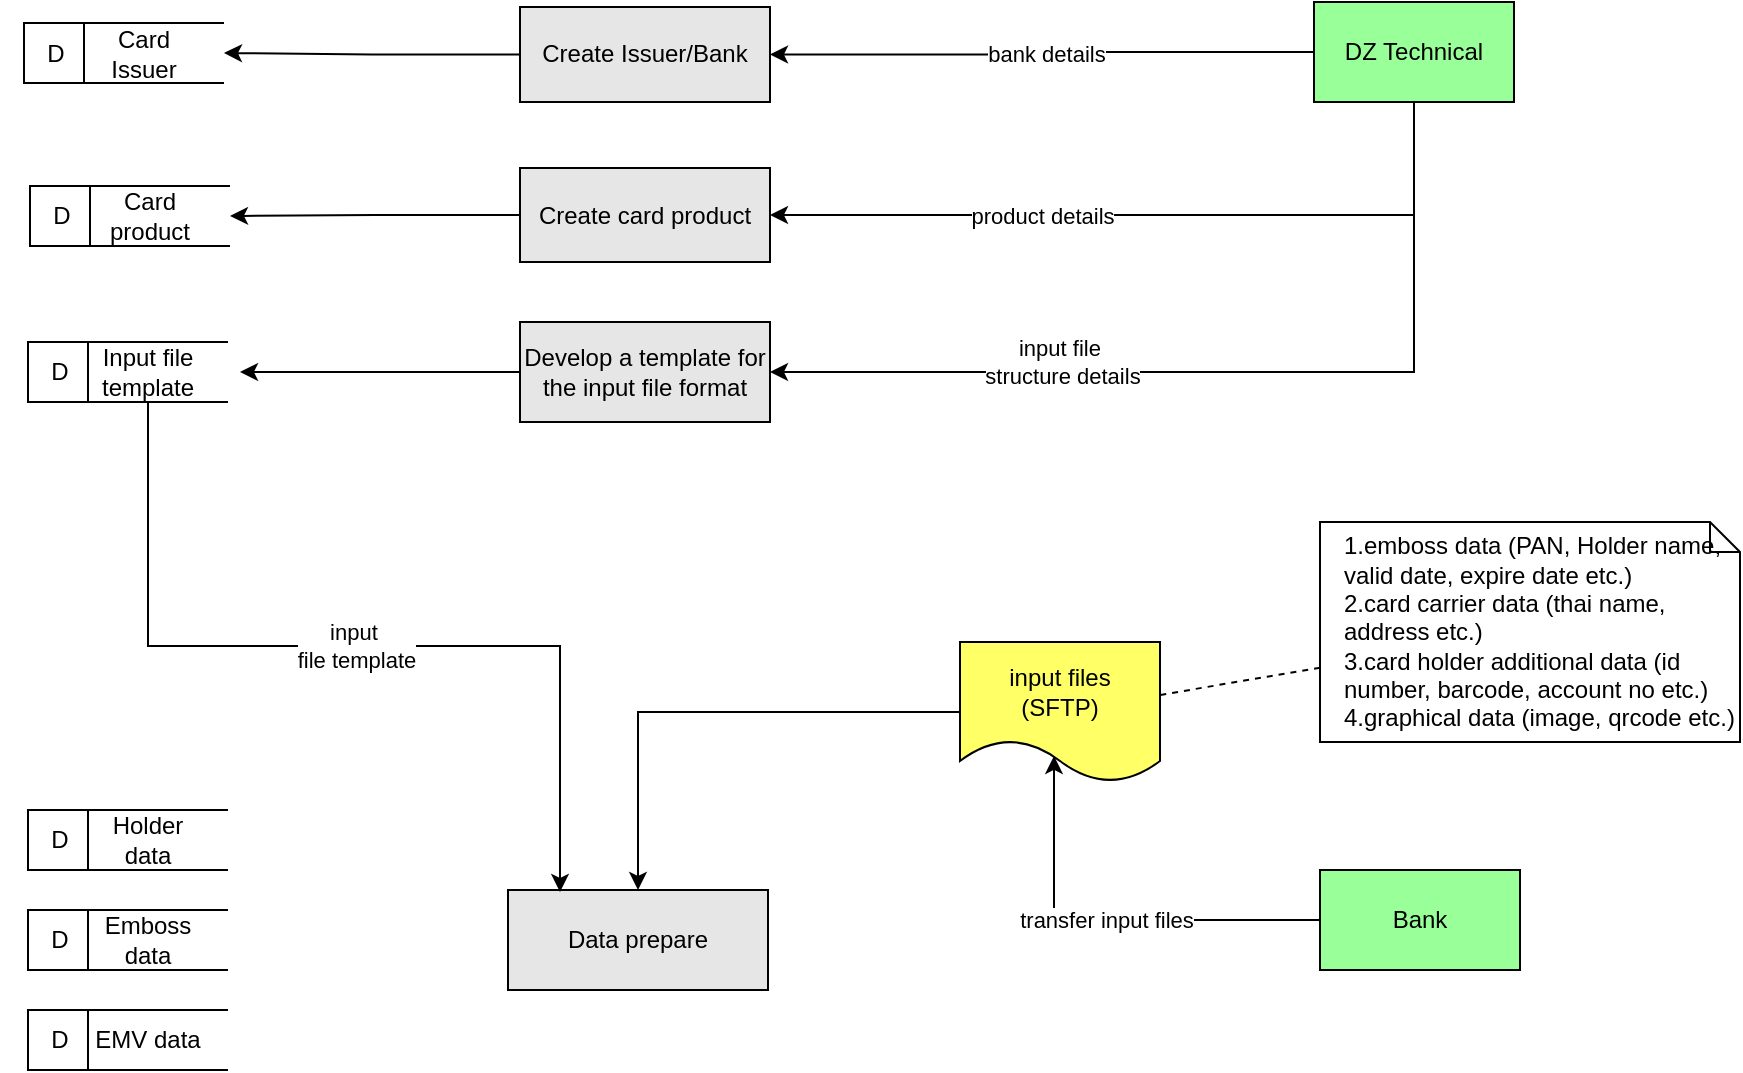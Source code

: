 <mxfile version="23.1.1" type="github" pages="3">
  <diagram name="centralize model" id="p537BfbYChEt8frvit5T">
    <mxGraphModel dx="1290" dy="1727" grid="1" gridSize="10" guides="1" tooltips="1" connect="1" arrows="1" fold="1" page="1" pageScale="1" pageWidth="827" pageHeight="1169" math="0" shadow="0">
      <root>
        <mxCell id="0" />
        <mxCell id="1" parent="0" />
        <mxCell id="7GPe_TrnNlmMUH8Qy_VO-3" value="Data prepare" style="html=1;dashed=0;whiteSpace=wrap;fillColor=#E6E6E6;" vertex="1" parent="1">
          <mxGeometry x="324" y="434" width="130" height="50" as="geometry" />
        </mxCell>
        <mxCell id="7GPe_TrnNlmMUH8Qy_VO-6" value="&lt;div&gt;1.emboss data (PAN, Holder name, valid date, expire date etc.)&lt;br&gt;&lt;/div&gt;&lt;div&gt;2.card carrier data (thai name, address etc.)&lt;br&gt;&lt;/div&gt;&lt;div&gt;3.card holder additional data (id number, barcode, account no etc.)&lt;/div&gt;&lt;div&gt;4.graphical data (image, qrcode etc.)&lt;br&gt;&lt;/div&gt;" style="shape=note;size=15;align=left;spacingLeft=10;html=1;whiteSpace=wrap;" vertex="1" parent="1">
          <mxGeometry x="730" y="250" width="210" height="110" as="geometry" />
        </mxCell>
        <mxCell id="7GPe_TrnNlmMUH8Qy_VO-8" value="" style="edgeStyle=none;endArrow=none;dashed=1;html=1;rounded=0;" edge="1" source="7GPe_TrnNlmMUH8Qy_VO-6" parent="1" target="7GPe_TrnNlmMUH8Qy_VO-10">
          <mxGeometry x="1" relative="1" as="geometry">
            <mxPoint x="1070" y="140" as="targetPoint" />
          </mxGeometry>
        </mxCell>
        <mxCell id="7GPe_TrnNlmMUH8Qy_VO-51" style="edgeStyle=orthogonalEdgeStyle;rounded=0;orthogonalLoop=1;jettySize=auto;html=1;" edge="1" parent="1" source="7GPe_TrnNlmMUH8Qy_VO-10" target="7GPe_TrnNlmMUH8Qy_VO-3">
          <mxGeometry relative="1" as="geometry">
            <mxPoint x="550" y="349" as="sourcePoint" />
          </mxGeometry>
        </mxCell>
        <mxCell id="7GPe_TrnNlmMUH8Qy_VO-10" value="&lt;div&gt;input files&lt;/div&gt;&lt;div&gt;(SFTP)&lt;br&gt;&lt;/div&gt;" style="shape=document;whiteSpace=wrap;html=1;boundedLbl=1;dashed=0;flipH=1;fillColor=#FFFF66;" vertex="1" parent="1">
          <mxGeometry x="550" y="310" width="100" height="70" as="geometry" />
        </mxCell>
        <mxCell id="7GPe_TrnNlmMUH8Qy_VO-17" value="" style="group" vertex="1" connectable="0" parent="1">
          <mxGeometry x="84" y="444" width="100" height="30" as="geometry" />
        </mxCell>
        <mxCell id="7GPe_TrnNlmMUH8Qy_VO-13" value="&amp;nbsp; D" style="html=1;dashed=0;whiteSpace=wrap;shape=mxgraph.dfd.dataStoreID;align=left;spacingLeft=3;points=[[0,0],[0.5,0],[1,0],[0,0.5],[1,0.5],[0,1],[0.5,1],[1,1]];" vertex="1" parent="7GPe_TrnNlmMUH8Qy_VO-17">
          <mxGeometry width="100" height="30" as="geometry" />
        </mxCell>
        <mxCell id="7GPe_TrnNlmMUH8Qy_VO-14" value="Emboss data" style="text;strokeColor=none;align=center;fillColor=none;html=1;verticalAlign=middle;whiteSpace=wrap;rounded=0;" vertex="1" parent="7GPe_TrnNlmMUH8Qy_VO-17">
          <mxGeometry x="30" width="60" height="30" as="geometry" />
        </mxCell>
        <mxCell id="7GPe_TrnNlmMUH8Qy_VO-18" value="" style="group;fillColor=#00CC00;" vertex="1" connectable="0" parent="1">
          <mxGeometry x="84" y="494" width="100" height="30" as="geometry" />
        </mxCell>
        <mxCell id="7GPe_TrnNlmMUH8Qy_VO-15" value="&amp;nbsp; D" style="html=1;dashed=0;whiteSpace=wrap;shape=mxgraph.dfd.dataStoreID;align=left;spacingLeft=3;points=[[0,0],[0.5,0],[1,0],[0,0.5],[1,0.5],[0,1],[0.5,1],[1,1]];" vertex="1" parent="7GPe_TrnNlmMUH8Qy_VO-18">
          <mxGeometry width="100" height="30" as="geometry" />
        </mxCell>
        <mxCell id="7GPe_TrnNlmMUH8Qy_VO-16" value="EMV data" style="text;strokeColor=none;align=center;fillColor=none;html=1;verticalAlign=middle;whiteSpace=wrap;rounded=0;" vertex="1" parent="7GPe_TrnNlmMUH8Qy_VO-18">
          <mxGeometry x="30" width="60" height="30" as="geometry" />
        </mxCell>
        <mxCell id="7GPe_TrnNlmMUH8Qy_VO-21" value="" style="group" vertex="1" connectable="0" parent="1">
          <mxGeometry x="84" y="394" width="100" height="30" as="geometry" />
        </mxCell>
        <mxCell id="7GPe_TrnNlmMUH8Qy_VO-19" value="&amp;nbsp; D" style="html=1;dashed=0;whiteSpace=wrap;shape=mxgraph.dfd.dataStoreID;align=left;spacingLeft=3;points=[[0,0],[0.5,0],[1,0],[0,0.5],[1,0.5],[0,1],[0.5,1],[1,1]];" vertex="1" parent="7GPe_TrnNlmMUH8Qy_VO-21">
          <mxGeometry width="100" height="30" as="geometry" />
        </mxCell>
        <mxCell id="7GPe_TrnNlmMUH8Qy_VO-20" value="Holder data" style="text;strokeColor=none;align=center;fillColor=none;html=1;verticalAlign=middle;whiteSpace=wrap;rounded=0;" vertex="1" parent="7GPe_TrnNlmMUH8Qy_VO-21">
          <mxGeometry x="30" width="60" height="30" as="geometry" />
        </mxCell>
        <mxCell id="7GPe_TrnNlmMUH8Qy_VO-48" style="edgeStyle=orthogonalEdgeStyle;rounded=0;orthogonalLoop=1;jettySize=auto;html=1;entryX=1;entryY=0.5;entryDx=0;entryDy=0;" edge="1" parent="1" source="7GPe_TrnNlmMUH8Qy_VO-22" target="7GPe_TrnNlmMUH8Qy_VO-29">
          <mxGeometry relative="1" as="geometry" />
        </mxCell>
        <mxCell id="7GPe_TrnNlmMUH8Qy_VO-22" value="Create Issuer/Bank" style="html=1;dashed=0;whiteSpace=wrap;fillColor=#E6E6E6;" vertex="1" parent="1">
          <mxGeometry x="330" y="-7.5" width="125" height="47.5" as="geometry" />
        </mxCell>
        <mxCell id="7GPe_TrnNlmMUH8Qy_VO-24" style="edgeStyle=orthogonalEdgeStyle;rounded=0;orthogonalLoop=1;jettySize=auto;html=1;" edge="1" parent="1" source="7GPe_TrnNlmMUH8Qy_VO-23" target="7GPe_TrnNlmMUH8Qy_VO-22">
          <mxGeometry relative="1" as="geometry" />
        </mxCell>
        <mxCell id="7GPe_TrnNlmMUH8Qy_VO-27" value="bank details" style="edgeLabel;html=1;align=center;verticalAlign=middle;resizable=0;points=[];" vertex="1" connectable="0" parent="7GPe_TrnNlmMUH8Qy_VO-24">
          <mxGeometry y="2" relative="1" as="geometry">
            <mxPoint as="offset" />
          </mxGeometry>
        </mxCell>
        <mxCell id="7GPe_TrnNlmMUH8Qy_VO-26" value="product details" style="rounded=0;orthogonalLoop=1;jettySize=auto;html=1;entryX=1;entryY=0.5;entryDx=0;entryDy=0;exitX=0.5;exitY=1;exitDx=0;exitDy=0;edgeStyle=orthogonalEdgeStyle;" edge="1" parent="1" source="7GPe_TrnNlmMUH8Qy_VO-23" target="7GPe_TrnNlmMUH8Qy_VO-25">
          <mxGeometry x="0.287" relative="1" as="geometry">
            <mxPoint x="1" as="offset" />
          </mxGeometry>
        </mxCell>
        <mxCell id="7GPe_TrnNlmMUH8Qy_VO-49" style="edgeStyle=orthogonalEdgeStyle;rounded=0;orthogonalLoop=1;jettySize=auto;html=1;entryX=1;entryY=0.5;entryDx=0;entryDy=0;exitX=0.5;exitY=1;exitDx=0;exitDy=0;" edge="1" parent="1" source="7GPe_TrnNlmMUH8Qy_VO-23" target="7GPe_TrnNlmMUH8Qy_VO-46">
          <mxGeometry relative="1" as="geometry" />
        </mxCell>
        <mxCell id="7GPe_TrnNlmMUH8Qy_VO-59" value="&lt;div&gt;input file&amp;nbsp;&lt;/div&gt;&lt;div&gt;structure details&lt;/div&gt;" style="edgeLabel;html=1;align=center;verticalAlign=middle;resizable=0;points=[];" vertex="1" connectable="0" parent="7GPe_TrnNlmMUH8Qy_VO-49">
          <mxGeometry x="-0.306" y="5" relative="1" as="geometry">
            <mxPoint x="-153" y="-10" as="offset" />
          </mxGeometry>
        </mxCell>
        <mxCell id="7GPe_TrnNlmMUH8Qy_VO-23" value="DZ Technical" style="html=1;dashed=0;whiteSpace=wrap;fillColor=#99FF99;" vertex="1" parent="1">
          <mxGeometry x="727" y="-10" width="100" height="50" as="geometry" />
        </mxCell>
        <mxCell id="7GPe_TrnNlmMUH8Qy_VO-37" style="edgeStyle=orthogonalEdgeStyle;rounded=0;orthogonalLoop=1;jettySize=auto;html=1;entryX=1;entryY=0.5;entryDx=0;entryDy=0;" edge="1" parent="1" source="7GPe_TrnNlmMUH8Qy_VO-25" target="7GPe_TrnNlmMUH8Qy_VO-32">
          <mxGeometry relative="1" as="geometry">
            <mxPoint x="190" y="100" as="targetPoint" />
          </mxGeometry>
        </mxCell>
        <mxCell id="7GPe_TrnNlmMUH8Qy_VO-25" value="Create card product" style="html=1;dashed=0;whiteSpace=wrap;fillColor=#E6E6E6;" vertex="1" parent="1">
          <mxGeometry x="330" y="73" width="125" height="47" as="geometry" />
        </mxCell>
        <mxCell id="7GPe_TrnNlmMUH8Qy_VO-28" value="" style="group" vertex="1" connectable="0" parent="1">
          <mxGeometry x="82" y="0.5" width="100" height="30" as="geometry" />
        </mxCell>
        <mxCell id="7GPe_TrnNlmMUH8Qy_VO-29" value="&amp;nbsp; D" style="html=1;dashed=0;whiteSpace=wrap;shape=mxgraph.dfd.dataStoreID;align=left;spacingLeft=3;points=[[0,0],[0.5,0],[1,0],[0,0.5],[1,0.5],[0,1],[0.5,1],[1,1]];" vertex="1" parent="7GPe_TrnNlmMUH8Qy_VO-28">
          <mxGeometry width="100" height="30" as="geometry" />
        </mxCell>
        <mxCell id="7GPe_TrnNlmMUH8Qy_VO-30" value="Card Issuer" style="text;strokeColor=none;align=center;fillColor=none;html=1;verticalAlign=middle;whiteSpace=wrap;rounded=0;" vertex="1" parent="7GPe_TrnNlmMUH8Qy_VO-28">
          <mxGeometry x="30" width="60" height="30" as="geometry" />
        </mxCell>
        <mxCell id="7GPe_TrnNlmMUH8Qy_VO-31" value="" style="group" vertex="1" connectable="0" parent="1">
          <mxGeometry x="70" y="87" width="100" height="30" as="geometry" />
        </mxCell>
        <mxCell id="7GPe_TrnNlmMUH8Qy_VO-32" value="&amp;nbsp; D" style="html=1;dashed=0;whiteSpace=wrap;shape=mxgraph.dfd.dataStoreID;align=left;spacingLeft=3;points=[[0,0],[0.5,0],[1,0],[0,0.5],[1,0.5],[0,1],[0.5,1],[1,1]];" vertex="1" parent="7GPe_TrnNlmMUH8Qy_VO-31">
          <mxGeometry x="15" y="-5" width="100" height="30" as="geometry" />
        </mxCell>
        <mxCell id="7GPe_TrnNlmMUH8Qy_VO-33" value="Card product" style="text;strokeColor=none;align=center;fillColor=none;html=1;verticalAlign=middle;whiteSpace=wrap;rounded=0;" vertex="1" parent="7GPe_TrnNlmMUH8Qy_VO-31">
          <mxGeometry x="60" y="-5" width="30" height="30" as="geometry" />
        </mxCell>
        <mxCell id="7GPe_TrnNlmMUH8Qy_VO-39" value="transfer input files" style="edgeStyle=orthogonalEdgeStyle;rounded=0;orthogonalLoop=1;jettySize=auto;html=1;entryX=0.53;entryY=0.814;entryDx=0;entryDy=0;entryPerimeter=0;" edge="1" parent="1" source="7GPe_TrnNlmMUH8Qy_VO-38" target="7GPe_TrnNlmMUH8Qy_VO-10">
          <mxGeometry relative="1" as="geometry">
            <mxPoint x="600" y="384" as="targetPoint" />
          </mxGeometry>
        </mxCell>
        <mxCell id="7GPe_TrnNlmMUH8Qy_VO-38" value="Bank" style="html=1;dashed=0;whiteSpace=wrap;fillColor=#99FF99;" vertex="1" parent="1">
          <mxGeometry x="730" y="424" width="100" height="50" as="geometry" />
        </mxCell>
        <mxCell id="7GPe_TrnNlmMUH8Qy_VO-57" style="edgeStyle=orthogonalEdgeStyle;rounded=0;orthogonalLoop=1;jettySize=auto;html=1;" edge="1" parent="1" source="7GPe_TrnNlmMUH8Qy_VO-46">
          <mxGeometry relative="1" as="geometry">
            <mxPoint x="190" y="175" as="targetPoint" />
          </mxGeometry>
        </mxCell>
        <mxCell id="7GPe_TrnNlmMUH8Qy_VO-46" value="Develop a template for the input file format" style="html=1;dashed=0;whiteSpace=wrap;fillColor=#E6E6E6;" vertex="1" parent="1">
          <mxGeometry x="330" y="150" width="125" height="50" as="geometry" />
        </mxCell>
        <mxCell id="7GPe_TrnNlmMUH8Qy_VO-53" value="" style="group" vertex="1" connectable="0" parent="1">
          <mxGeometry x="84" y="160" width="100" height="30" as="geometry" />
        </mxCell>
        <mxCell id="7GPe_TrnNlmMUH8Qy_VO-54" value="&amp;nbsp; D" style="html=1;dashed=0;whiteSpace=wrap;shape=mxgraph.dfd.dataStoreID;align=left;spacingLeft=3;points=[[0,0],[0.5,0],[1,0],[0,0.5],[1,0.5],[0,1],[0.5,1],[1,1]];" vertex="1" parent="7GPe_TrnNlmMUH8Qy_VO-53">
          <mxGeometry width="100" height="30" as="geometry" />
        </mxCell>
        <mxCell id="7GPe_TrnNlmMUH8Qy_VO-55" value="Input file template" style="text;strokeColor=none;align=center;fillColor=none;html=1;verticalAlign=middle;whiteSpace=wrap;rounded=0;" vertex="1" parent="7GPe_TrnNlmMUH8Qy_VO-53">
          <mxGeometry x="30" width="60" height="30" as="geometry" />
        </mxCell>
        <mxCell id="7GPe_TrnNlmMUH8Qy_VO-58" value="&lt;div&gt;input&amp;nbsp;&lt;/div&gt;&lt;div&gt;file template&lt;/div&gt;" style="rounded=0;orthogonalLoop=1;jettySize=auto;html=1;entryX=0.2;entryY=0.02;entryDx=0;entryDy=0;entryPerimeter=0;edgeStyle=orthogonalEdgeStyle;exitX=0.5;exitY=1;exitDx=0;exitDy=0;" edge="1" parent="1" source="7GPe_TrnNlmMUH8Qy_VO-55" target="7GPe_TrnNlmMUH8Qy_VO-3">
          <mxGeometry relative="1" as="geometry">
            <mxPoint x="349" y="200" as="sourcePoint" />
          </mxGeometry>
        </mxCell>
      </root>
    </mxGraphModel>
  </diagram>
  <diagram id="9T_5J_mIrMXlhwAe_HN3" name="delegate model">
    <mxGraphModel dx="1290" dy="558" grid="1" gridSize="10" guides="1" tooltips="1" connect="1" arrows="1" fold="1" page="1" pageScale="1" pageWidth="827" pageHeight="1169" math="0" shadow="0">
      <root>
        <mxCell id="0" />
        <mxCell id="1" parent="0" />
      </root>
    </mxGraphModel>
  </diagram>
  <diagram id="ulSLRUHP-Ur9G5Vhskx1" name="instant model">
    <mxGraphModel dx="1290" dy="558" grid="1" gridSize="10" guides="1" tooltips="1" connect="1" arrows="1" fold="1" page="1" pageScale="1" pageWidth="827" pageHeight="1169" math="0" shadow="0">
      <root>
        <mxCell id="0" />
        <mxCell id="1" parent="0" />
      </root>
    </mxGraphModel>
  </diagram>
</mxfile>
